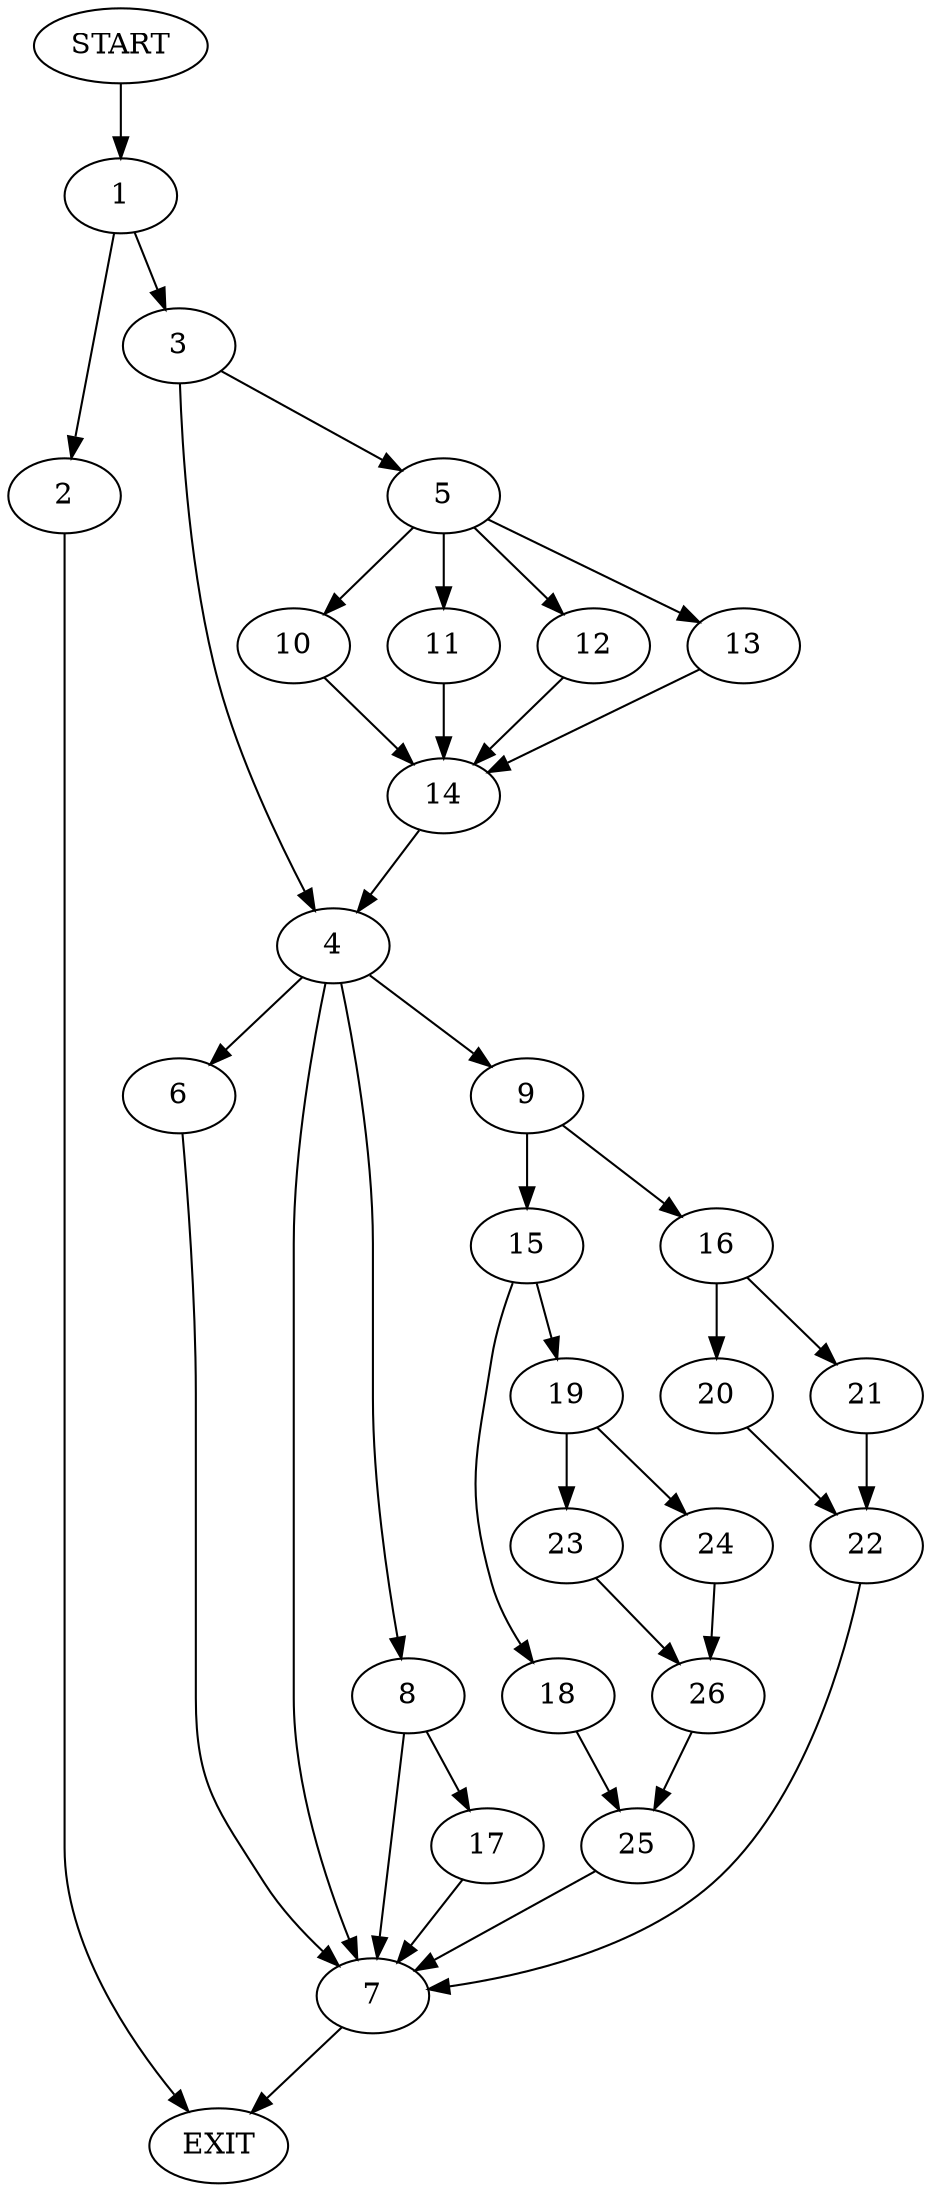 digraph {
0 [label="START"]
27 [label="EXIT"]
0 -> 1
1 -> 2
1 -> 3
2 -> 27
3 -> 4
3 -> 5
4 -> 6
4 -> 7
4 -> 8
4 -> 9
5 -> 10
5 -> 11
5 -> 12
5 -> 13
11 -> 14
12 -> 14
13 -> 14
10 -> 14
14 -> 4
9 -> 15
9 -> 16
6 -> 7
8 -> 7
8 -> 17
7 -> 27
15 -> 18
15 -> 19
16 -> 20
16 -> 21
21 -> 22
20 -> 22
22 -> 7
19 -> 23
19 -> 24
18 -> 25
25 -> 7
24 -> 26
23 -> 26
26 -> 25
17 -> 7
}
